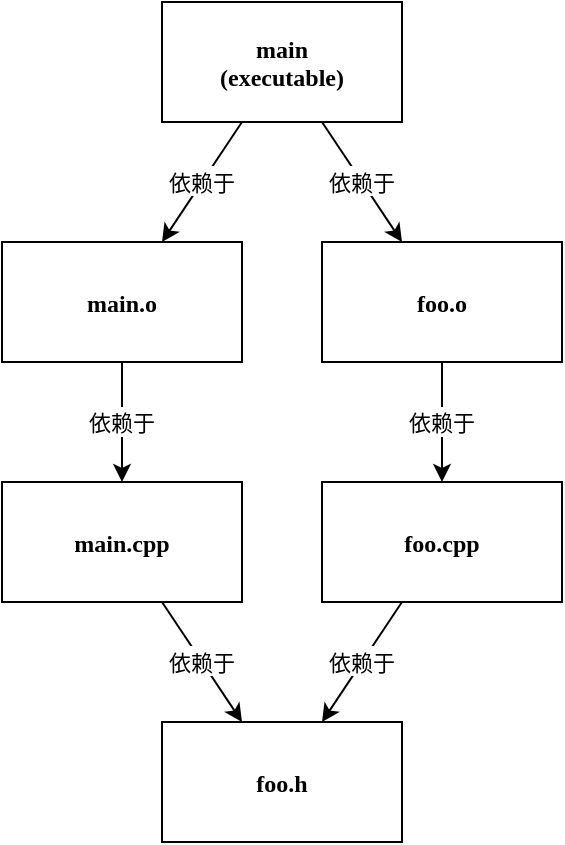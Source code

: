 <mxfile compressed="false" version="20.0.4" type="device">
  <diagram id="lpsoPsCwBtj-8lzYu7R6" name="第 1 页">
    <mxGraphModel dx="491" dy="484" grid="1" gridSize="10" guides="1" tooltips="1" connect="1" arrows="1" fold="1" page="1" pageScale="1" pageWidth="827" pageHeight="1169" math="0" shadow="0">
      <root>
        <mxCell id="0" />
        <mxCell id="1" parent="0" />
        <mxCell id="bcl_VkNL3BuCLpHhCrpx-8" value="依赖于" style="rounded=0;orthogonalLoop=1;jettySize=auto;labelBackgroundColor=default;fontFamily=serif;" edge="1" parent="1" source="bcl_VkNL3BuCLpHhCrpx-2" target="bcl_VkNL3BuCLpHhCrpx-3">
          <mxGeometry relative="1" as="geometry" />
        </mxCell>
        <mxCell id="bcl_VkNL3BuCLpHhCrpx-10" value="依赖于" style="edgeStyle=none;rounded=0;orthogonalLoop=1;jettySize=auto;labelBackgroundColor=default;fontFamily=serif;" edge="1" parent="1" source="bcl_VkNL3BuCLpHhCrpx-2" target="bcl_VkNL3BuCLpHhCrpx-4">
          <mxGeometry relative="1" as="geometry" />
        </mxCell>
        <mxCell id="bcl_VkNL3BuCLpHhCrpx-2" value="main&#xa;(executable)" style="rounded=0;labelBackgroundColor=none;fontFamily=sans-serif;fontStyle=1" vertex="1" parent="1">
          <mxGeometry x="200" y="40" width="120" height="60" as="geometry" />
        </mxCell>
        <mxCell id="bcl_VkNL3BuCLpHhCrpx-11" value="依赖于" style="edgeStyle=none;rounded=0;orthogonalLoop=1;jettySize=auto;labelBackgroundColor=default;fontFamily=serif;" edge="1" parent="1" source="bcl_VkNL3BuCLpHhCrpx-3" target="bcl_VkNL3BuCLpHhCrpx-5">
          <mxGeometry relative="1" as="geometry" />
        </mxCell>
        <mxCell id="bcl_VkNL3BuCLpHhCrpx-3" value="main.o" style="rounded=0;labelBackgroundColor=none;fontFamily=sans-serif;fontStyle=1" vertex="1" parent="1">
          <mxGeometry x="120" y="160" width="120" height="60" as="geometry" />
        </mxCell>
        <mxCell id="bcl_VkNL3BuCLpHhCrpx-12" value="依赖于" style="edgeStyle=none;rounded=0;orthogonalLoop=1;jettySize=auto;labelBackgroundColor=default;fontFamily=serif;" edge="1" parent="1" source="bcl_VkNL3BuCLpHhCrpx-4" target="bcl_VkNL3BuCLpHhCrpx-6">
          <mxGeometry relative="1" as="geometry" />
        </mxCell>
        <mxCell id="bcl_VkNL3BuCLpHhCrpx-4" value="foo.o" style="rounded=0;labelBackgroundColor=none;fontFamily=sans-serif;fontStyle=1" vertex="1" parent="1">
          <mxGeometry x="280" y="160" width="120" height="60" as="geometry" />
        </mxCell>
        <mxCell id="bcl_VkNL3BuCLpHhCrpx-13" value="依赖于" style="edgeStyle=none;rounded=0;orthogonalLoop=1;jettySize=auto;labelBackgroundColor=default;fontFamily=serif;" edge="1" parent="1" source="bcl_VkNL3BuCLpHhCrpx-5" target="bcl_VkNL3BuCLpHhCrpx-7">
          <mxGeometry relative="1" as="geometry" />
        </mxCell>
        <mxCell id="bcl_VkNL3BuCLpHhCrpx-5" value="main.cpp" style="rounded=0;labelBackgroundColor=none;fontFamily=sans-serif;fontStyle=1" vertex="1" parent="1">
          <mxGeometry x="120" y="280" width="120" height="60" as="geometry" />
        </mxCell>
        <mxCell id="bcl_VkNL3BuCLpHhCrpx-14" value="依赖于" style="edgeStyle=none;rounded=0;orthogonalLoop=1;jettySize=auto;labelBackgroundColor=default;fontFamily=serif;" edge="1" parent="1" source="bcl_VkNL3BuCLpHhCrpx-6" target="bcl_VkNL3BuCLpHhCrpx-7">
          <mxGeometry relative="1" as="geometry" />
        </mxCell>
        <mxCell id="bcl_VkNL3BuCLpHhCrpx-6" value="foo.cpp" style="rounded=0;labelBackgroundColor=none;fontFamily=sans-serif;fontStyle=1" vertex="1" parent="1">
          <mxGeometry x="280" y="280" width="120" height="60" as="geometry" />
        </mxCell>
        <mxCell id="bcl_VkNL3BuCLpHhCrpx-7" value="foo.h" style="rounded=0;labelBackgroundColor=none;fontFamily=sans-serif;fontStyle=1" vertex="1" parent="1">
          <mxGeometry x="200" y="400" width="120" height="60" as="geometry" />
        </mxCell>
      </root>
    </mxGraphModel>
  </diagram>
</mxfile>
